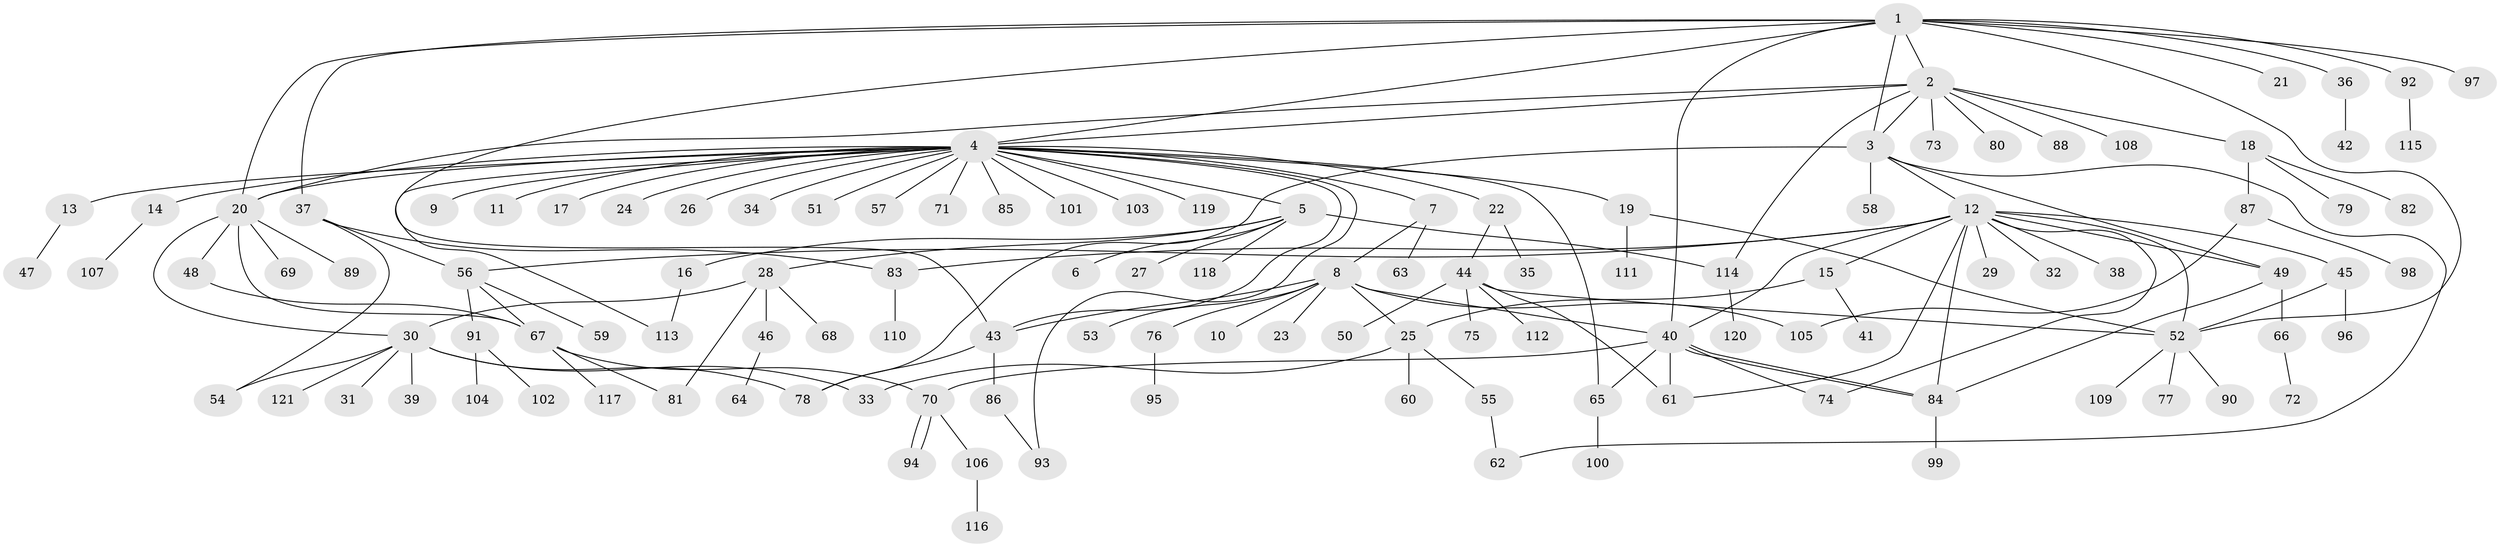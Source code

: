 // coarse degree distribution, {11: 0.011111111111111112, 14: 0.011111111111111112, 25: 0.011111111111111112, 6: 0.022222222222222223, 2: 0.16666666666666666, 8: 0.022222222222222223, 1: 0.6, 16: 0.011111111111111112, 3: 0.044444444444444446, 9: 0.011111111111111112, 7: 0.022222222222222223, 5: 0.03333333333333333, 4: 0.03333333333333333}
// Generated by graph-tools (version 1.1) at 2025/41/03/06/25 10:41:47]
// undirected, 121 vertices, 158 edges
graph export_dot {
graph [start="1"]
  node [color=gray90,style=filled];
  1;
  2;
  3;
  4;
  5;
  6;
  7;
  8;
  9;
  10;
  11;
  12;
  13;
  14;
  15;
  16;
  17;
  18;
  19;
  20;
  21;
  22;
  23;
  24;
  25;
  26;
  27;
  28;
  29;
  30;
  31;
  32;
  33;
  34;
  35;
  36;
  37;
  38;
  39;
  40;
  41;
  42;
  43;
  44;
  45;
  46;
  47;
  48;
  49;
  50;
  51;
  52;
  53;
  54;
  55;
  56;
  57;
  58;
  59;
  60;
  61;
  62;
  63;
  64;
  65;
  66;
  67;
  68;
  69;
  70;
  71;
  72;
  73;
  74;
  75;
  76;
  77;
  78;
  79;
  80;
  81;
  82;
  83;
  84;
  85;
  86;
  87;
  88;
  89;
  90;
  91;
  92;
  93;
  94;
  95;
  96;
  97;
  98;
  99;
  100;
  101;
  102;
  103;
  104;
  105;
  106;
  107;
  108;
  109;
  110;
  111;
  112;
  113;
  114;
  115;
  116;
  117;
  118;
  119;
  120;
  121;
  1 -- 2;
  1 -- 3;
  1 -- 4;
  1 -- 20;
  1 -- 21;
  1 -- 36;
  1 -- 37;
  1 -- 40;
  1 -- 43;
  1 -- 52;
  1 -- 92;
  1 -- 97;
  2 -- 3;
  2 -- 4;
  2 -- 18;
  2 -- 20;
  2 -- 73;
  2 -- 80;
  2 -- 88;
  2 -- 108;
  2 -- 114;
  3 -- 12;
  3 -- 49;
  3 -- 58;
  3 -- 62;
  3 -- 78;
  4 -- 5;
  4 -- 7;
  4 -- 9;
  4 -- 11;
  4 -- 13;
  4 -- 14;
  4 -- 17;
  4 -- 19;
  4 -- 20;
  4 -- 22;
  4 -- 24;
  4 -- 26;
  4 -- 34;
  4 -- 43;
  4 -- 51;
  4 -- 57;
  4 -- 65;
  4 -- 71;
  4 -- 85;
  4 -- 93;
  4 -- 101;
  4 -- 103;
  4 -- 113;
  4 -- 119;
  5 -- 6;
  5 -- 16;
  5 -- 27;
  5 -- 28;
  5 -- 114;
  5 -- 118;
  7 -- 8;
  7 -- 63;
  8 -- 10;
  8 -- 23;
  8 -- 25;
  8 -- 40;
  8 -- 43;
  8 -- 53;
  8 -- 76;
  8 -- 105;
  12 -- 15;
  12 -- 29;
  12 -- 32;
  12 -- 38;
  12 -- 40;
  12 -- 45;
  12 -- 49;
  12 -- 52;
  12 -- 56;
  12 -- 61;
  12 -- 74;
  12 -- 83;
  12 -- 84;
  13 -- 47;
  14 -- 107;
  15 -- 25;
  15 -- 41;
  16 -- 113;
  18 -- 79;
  18 -- 82;
  18 -- 87;
  19 -- 52;
  19 -- 111;
  20 -- 30;
  20 -- 48;
  20 -- 67;
  20 -- 69;
  20 -- 89;
  22 -- 35;
  22 -- 44;
  25 -- 33;
  25 -- 55;
  25 -- 60;
  28 -- 30;
  28 -- 46;
  28 -- 68;
  28 -- 81;
  30 -- 31;
  30 -- 33;
  30 -- 39;
  30 -- 54;
  30 -- 78;
  30 -- 121;
  36 -- 42;
  37 -- 54;
  37 -- 56;
  37 -- 83;
  40 -- 61;
  40 -- 65;
  40 -- 70;
  40 -- 74;
  40 -- 84;
  40 -- 84;
  43 -- 78;
  43 -- 86;
  44 -- 50;
  44 -- 52;
  44 -- 61;
  44 -- 75;
  44 -- 112;
  45 -- 52;
  45 -- 96;
  46 -- 64;
  48 -- 67;
  49 -- 66;
  49 -- 84;
  52 -- 77;
  52 -- 90;
  52 -- 109;
  55 -- 62;
  56 -- 59;
  56 -- 67;
  56 -- 91;
  65 -- 100;
  66 -- 72;
  67 -- 70;
  67 -- 81;
  67 -- 117;
  70 -- 94;
  70 -- 94;
  70 -- 106;
  76 -- 95;
  83 -- 110;
  84 -- 99;
  86 -- 93;
  87 -- 98;
  87 -- 105;
  91 -- 102;
  91 -- 104;
  92 -- 115;
  106 -- 116;
  114 -- 120;
}

